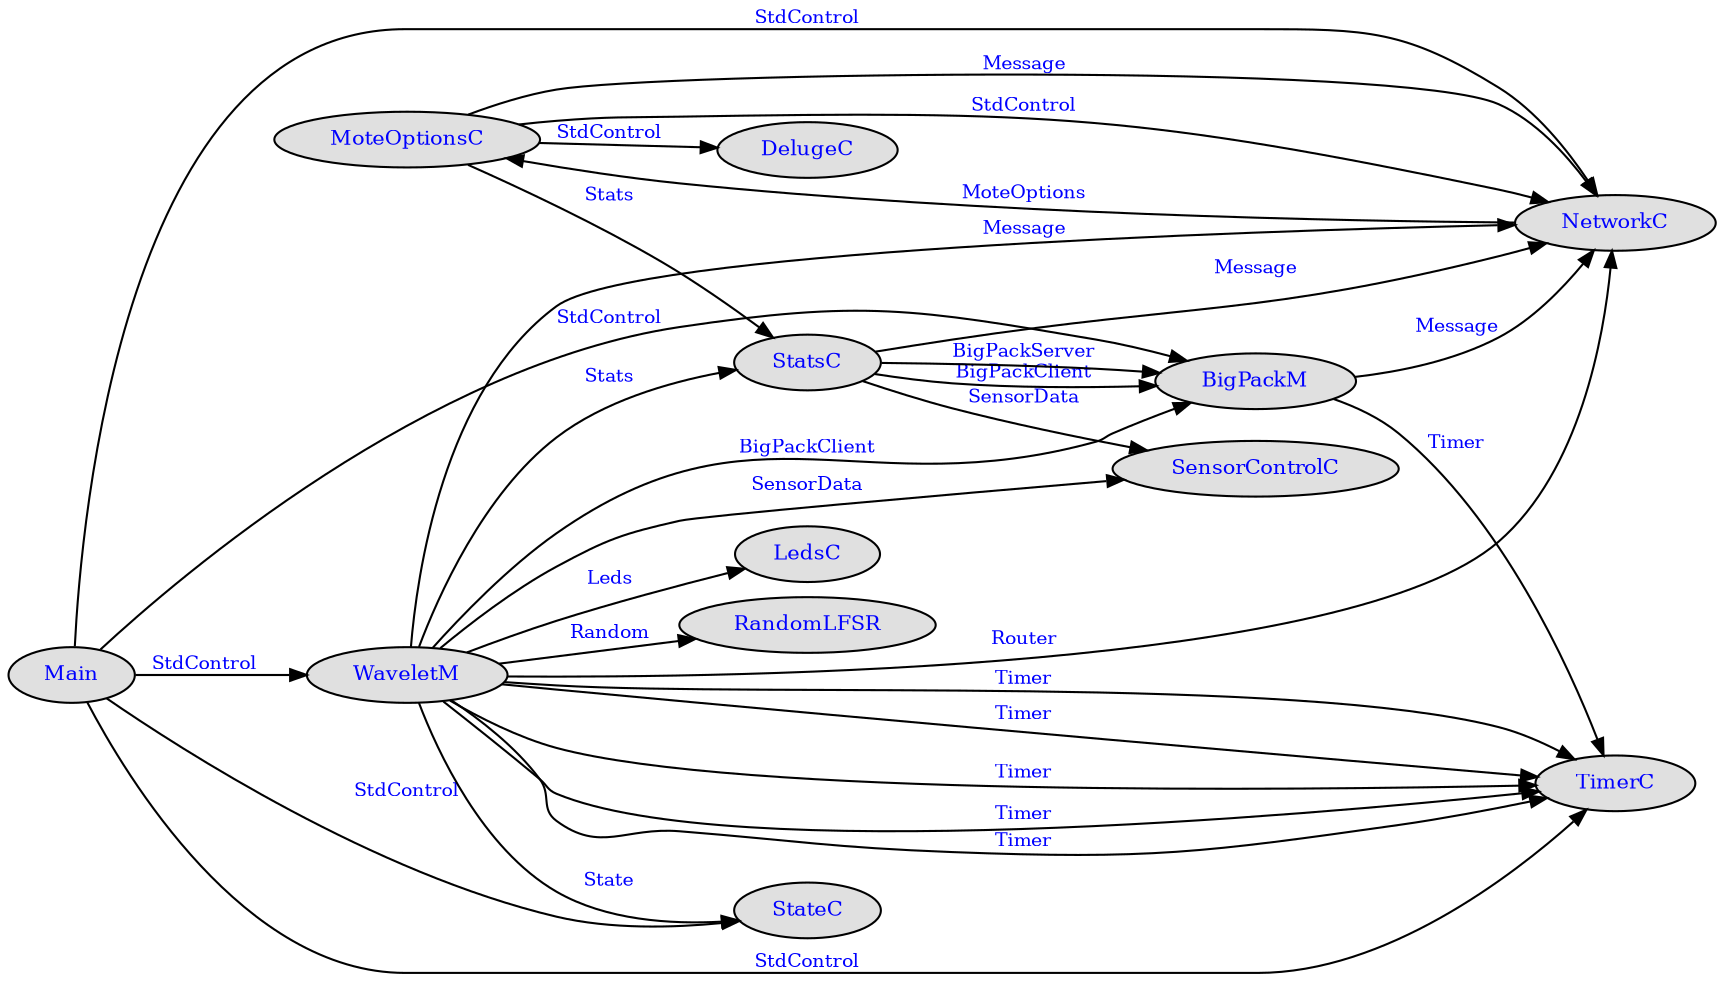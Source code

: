 digraph "CompassC_if" {
    rankdir=LR;
    ratio=compress;
    margin="0,0";
    ranksep=0.0005; 
    nodesep=0.1; 
    node [shape=ellipse style=filled fillcolor="#e0e0e0"];
    node [fontsize=10 height=.1 width=.1];
    edge [fontsize=9 arrowsize=.8];
    node [fontcolor=blue];
    edge [fontcolor=blue];

    MoteOptionsC [URL="apps.compass.MoteOptionsC.nc.html"];
    DelugeC [URL="tos.lib.Deluge.DelugeC.nc.html"];
    MoteOptionsC -> DelugeC [ label="StdControl" URL="tos.interfaces.StdControl.nc.html" ];
    Main [URL="tos.system.Main.nc.html"];
    TimerC [URL="tos.system.TimerC.nc.html"];
    Main -> TimerC [ label="StdControl" URL="tos.interfaces.StdControl.nc.html" ];
    Main [URL="tos.system.Main.nc.html"];
    WaveletM [URL="apps.compass.WaveletM.nc.html"];
    Main -> WaveletM [ label="StdControl" URL="tos.interfaces.StdControl.nc.html" ];
    Main [URL="tos.system.Main.nc.html"];
    BigPackM [URL="apps.compass.BigPackM.nc.html"];
    Main -> BigPackM [ label="StdControl" URL="tos.interfaces.StdControl.nc.html" ];
    Main [URL="tos.system.Main.nc.html"];
    StateC [URL="tos.lib.State.StateC.nc.html"];
    Main -> StateC [ label="StdControl" URL="tos.interfaces.StdControl.nc.html" ];
    Main [URL="tos.system.Main.nc.html"];
    NetworkC [URL="apps.compass.NetworkC.nc.html"];
    Main -> NetworkC [ label="StdControl" URL="tos.interfaces.StdControl.nc.html" ];
    MoteOptionsC [URL="apps.compass.MoteOptionsC.nc.html"];
    NetworkC [URL="apps.compass.NetworkC.nc.html"];
    MoteOptionsC -> NetworkC [ label="Message" URL="apps.compass.Message.nc.html" ];
    StatsC [URL="apps.compass.StatsC.nc.html"];
    NetworkC [URL="apps.compass.NetworkC.nc.html"];
    StatsC -> NetworkC [ label="Message" URL="apps.compass.Message.nc.html" ];
    BigPackM [URL="apps.compass.BigPackM.nc.html"];
    NetworkC [URL="apps.compass.NetworkC.nc.html"];
    BigPackM -> NetworkC [ label="Message" URL="apps.compass.Message.nc.html" ];
    WaveletM [URL="apps.compass.WaveletM.nc.html"];
    NetworkC [URL="apps.compass.NetworkC.nc.html"];
    WaveletM -> NetworkC [ label="Message" URL="apps.compass.Message.nc.html" ];
    MoteOptionsC [URL="apps.compass.MoteOptionsC.nc.html"];
    NetworkC [URL="apps.compass.NetworkC.nc.html"];
    MoteOptionsC -> NetworkC [ label="StdControl" URL="tos.interfaces.StdControl.nc.html" ];
    WaveletM [URL="apps.compass.WaveletM.nc.html"];
    NetworkC [URL="apps.compass.NetworkC.nc.html"];
    WaveletM -> NetworkC [ label="Router" URL="apps.compass.Router.nc.html" ];
    NetworkC [URL="apps.compass.NetworkC.nc.html"];
    MoteOptionsC [URL="apps.compass.MoteOptionsC.nc.html"];
    NetworkC -> MoteOptionsC [ label="MoteOptions" URL="apps.compass.MoteOptions.nc.html" ];
    MoteOptionsC [URL="apps.compass.MoteOptionsC.nc.html"];
    StatsC [URL="apps.compass.StatsC.nc.html"];
    MoteOptionsC -> StatsC [ label="Stats" URL="apps.compass.Stats.nc.html" ];
    WaveletM [URL="apps.compass.WaveletM.nc.html"];
    StatsC [URL="apps.compass.StatsC.nc.html"];
    WaveletM -> StatsC [ label="Stats" URL="apps.compass.Stats.nc.html" ];
    WaveletM [URL="apps.compass.WaveletM.nc.html"];
    StateC [URL="tos.lib.State.StateC.nc.html"];
    WaveletM -> StateC [ label="State" URL="tos.lib.State.State.nc.html" ];
    WaveletM [URL="apps.compass.WaveletM.nc.html"];
    BigPackM [URL="apps.compass.BigPackM.nc.html"];
    WaveletM -> BigPackM [ label="BigPackClient" URL="apps.compass.BigPackClient.nc.html" ];
    StatsC [URL="apps.compass.StatsC.nc.html"];
    BigPackM [URL="apps.compass.BigPackM.nc.html"];
    StatsC -> BigPackM [ label="BigPackClient" URL="apps.compass.BigPackClient.nc.html" ];
    StatsC [URL="apps.compass.StatsC.nc.html"];
    BigPackM [URL="apps.compass.BigPackM.nc.html"];
    StatsC -> BigPackM [ label="BigPackServer" URL="apps.compass.BigPackServer.nc.html" ];
    WaveletM [URL="apps.compass.WaveletM.nc.html"];
    SensorControlC [URL="apps.compass.SensorControlC.nc.html"];
    WaveletM -> SensorControlC [ label="SensorData" URL="apps.compass.SensorData.nc.html" ];
    StatsC [URL="apps.compass.StatsC.nc.html"];
    SensorControlC [URL="apps.compass.SensorControlC.nc.html"];
    StatsC -> SensorControlC [ label="SensorData" URL="apps.compass.SensorData.nc.html" ];
    WaveletM [URL="apps.compass.WaveletM.nc.html"];
    LedsC [URL="tos.system.LedsC.nc.html"];
    WaveletM -> LedsC [ label="Leds" URL="tos.interfaces.Leds.nc.html" ];
    WaveletM [URL="apps.compass.WaveletM.nc.html"];
    RandomLFSR [URL="tos.system.RandomLFSR.nc.html"];
    WaveletM -> RandomLFSR [ label="Random" URL="tos.interfaces.Random.nc.html" ];
    BigPackM [URL="apps.compass.BigPackM.nc.html"];
    TimerC [URL="tos.system.TimerC.nc.html"];
    BigPackM -> TimerC [ label="Timer" URL="tos.interfaces.Timer.nc.html" ];
    WaveletM [URL="apps.compass.WaveletM.nc.html"];
    TimerC [URL="tos.system.TimerC.nc.html"];
    WaveletM -> TimerC [ label="Timer" URL="tos.interfaces.Timer.nc.html" ];
    WaveletM [URL="apps.compass.WaveletM.nc.html"];
    TimerC [URL="tos.system.TimerC.nc.html"];
    WaveletM -> TimerC [ label="Timer" URL="tos.interfaces.Timer.nc.html" ];
    WaveletM [URL="apps.compass.WaveletM.nc.html"];
    TimerC [URL="tos.system.TimerC.nc.html"];
    WaveletM -> TimerC [ label="Timer" URL="tos.interfaces.Timer.nc.html" ];
    WaveletM [URL="apps.compass.WaveletM.nc.html"];
    TimerC [URL="tos.system.TimerC.nc.html"];
    WaveletM -> TimerC [ label="Timer" URL="tos.interfaces.Timer.nc.html" ];
    WaveletM [URL="apps.compass.WaveletM.nc.html"];
    TimerC [URL="tos.system.TimerC.nc.html"];
    WaveletM -> TimerC [ label="Timer" URL="tos.interfaces.Timer.nc.html" ];
}
